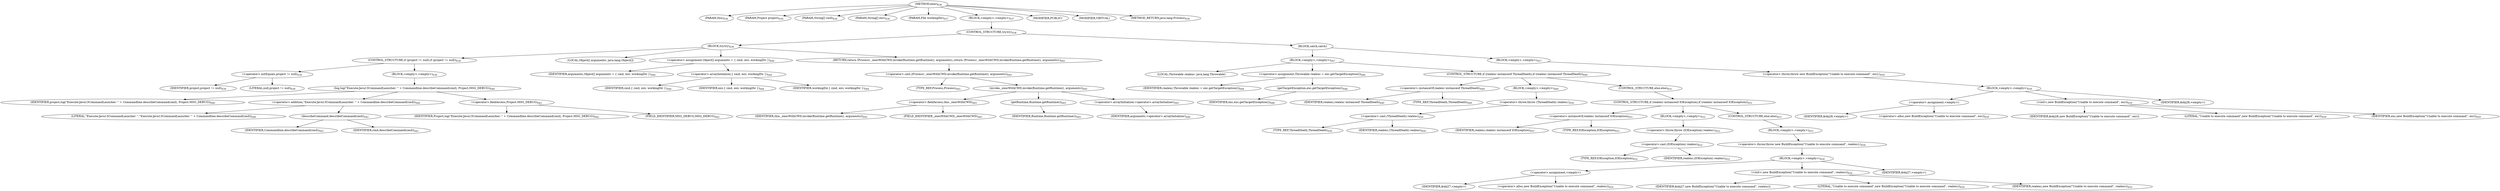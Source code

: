digraph "exec" {  
"1252" [label = <(METHOD,exec)<SUB>636</SUB>> ]
"1253" [label = <(PARAM,this)<SUB>636</SUB>> ]
"1254" [label = <(PARAM,Project project)<SUB>636</SUB>> ]
"1255" [label = <(PARAM,String[] cmd)<SUB>636</SUB>> ]
"1256" [label = <(PARAM,String[] env)<SUB>636</SUB>> ]
"1257" [label = <(PARAM,File workingDir)<SUB>637</SUB>> ]
"1258" [label = <(BLOCK,&lt;empty&gt;,&lt;empty&gt;)<SUB>637</SUB>> ]
"1259" [label = <(CONTROL_STRUCTURE,try,try)<SUB>638</SUB>> ]
"1260" [label = <(BLOCK,try,try)<SUB>638</SUB>> ]
"1261" [label = <(CONTROL_STRUCTURE,if (project != null),if (project != null))<SUB>639</SUB>> ]
"1262" [label = <(&lt;operator&gt;.notEquals,project != null)<SUB>639</SUB>> ]
"1263" [label = <(IDENTIFIER,project,project != null)<SUB>639</SUB>> ]
"1264" [label = <(LITERAL,null,project != null)<SUB>639</SUB>> ]
"1265" [label = <(BLOCK,&lt;empty&gt;,&lt;empty&gt;)<SUB>639</SUB>> ]
"1266" [label = <(log,log(&quot;Execute:Java13CommandLauncher: &quot; + Commandline.describeCommand(cmd), Project.MSG_DEBUG))<SUB>640</SUB>> ]
"1267" [label = <(IDENTIFIER,project,log(&quot;Execute:Java13CommandLauncher: &quot; + Commandline.describeCommand(cmd), Project.MSG_DEBUG))<SUB>640</SUB>> ]
"1268" [label = <(&lt;operator&gt;.addition,&quot;Execute:Java13CommandLauncher: &quot; + Commandline.describeCommand(cmd))<SUB>640</SUB>> ]
"1269" [label = <(LITERAL,&quot;Execute:Java13CommandLauncher: &quot;,&quot;Execute:Java13CommandLauncher: &quot; + Commandline.describeCommand(cmd))<SUB>640</SUB>> ]
"1270" [label = <(describeCommand,describeCommand(cmd))<SUB>641</SUB>> ]
"1271" [label = <(IDENTIFIER,Commandline,describeCommand(cmd))<SUB>641</SUB>> ]
"1272" [label = <(IDENTIFIER,cmd,describeCommand(cmd))<SUB>641</SUB>> ]
"1273" [label = <(&lt;operator&gt;.fieldAccess,Project.MSG_DEBUG)<SUB>642</SUB>> ]
"1274" [label = <(IDENTIFIER,Project,log(&quot;Execute:Java13CommandLauncher: &quot; + Commandline.describeCommand(cmd), Project.MSG_DEBUG))<SUB>642</SUB>> ]
"1275" [label = <(FIELD_IDENTIFIER,MSG_DEBUG,MSG_DEBUG)<SUB>642</SUB>> ]
"1276" [label = <(LOCAL,Object[] arguments: java.lang.Object[])> ]
"1277" [label = <(&lt;operator&gt;.assignment,Object[] arguments = { cmd, env, workingDir })<SUB>644</SUB>> ]
"1278" [label = <(IDENTIFIER,arguments,Object[] arguments = { cmd, env, workingDir })<SUB>644</SUB>> ]
"1279" [label = <(&lt;operator&gt;.arrayInitializer,{ cmd, env, workingDir })<SUB>644</SUB>> ]
"1280" [label = <(IDENTIFIER,cmd,{ cmd, env, workingDir })<SUB>644</SUB>> ]
"1281" [label = <(IDENTIFIER,env,{ cmd, env, workingDir })<SUB>644</SUB>> ]
"1282" [label = <(IDENTIFIER,workingDir,{ cmd, env, workingDir })<SUB>644</SUB>> ]
"1283" [label = <(RETURN,return (Process) _execWithCWD.invoke(Runtime.getRuntime(), arguments);,return (Process) _execWithCWD.invoke(Runtime.getRuntime(), arguments);)<SUB>645</SUB>> ]
"1284" [label = <(&lt;operator&gt;.cast,(Process) _execWithCWD.invoke(Runtime.getRuntime(), arguments))<SUB>645</SUB>> ]
"1285" [label = <(TYPE_REF,Process,Process)<SUB>645</SUB>> ]
"1286" [label = <(invoke,_execWithCWD.invoke(Runtime.getRuntime(), arguments))<SUB>645</SUB>> ]
"1287" [label = <(&lt;operator&gt;.fieldAccess,this._execWithCWD)<SUB>645</SUB>> ]
"1288" [label = <(IDENTIFIER,this,_execWithCWD.invoke(Runtime.getRuntime(), arguments))<SUB>645</SUB>> ]
"1289" [label = <(FIELD_IDENTIFIER,_execWithCWD,_execWithCWD)<SUB>645</SUB>> ]
"1290" [label = <(getRuntime,Runtime.getRuntime())<SUB>645</SUB>> ]
"1291" [label = <(IDENTIFIER,Runtime,Runtime.getRuntime())<SUB>645</SUB>> ]
"1292" [label = <(&lt;operator&gt;.arrayInitializer,&lt;operator&gt;.arrayInitializer)<SUB>645</SUB>> ]
"1293" [label = <(IDENTIFIER,arguments,&lt;operator&gt;.arrayInitializer)<SUB>646</SUB>> ]
"1294" [label = <(BLOCK,catch,catch)> ]
"1295" [label = <(BLOCK,&lt;empty&gt;,&lt;empty&gt;)<SUB>647</SUB>> ]
"1296" [label = <(LOCAL,Throwable realexc: java.lang.Throwable)> ]
"1297" [label = <(&lt;operator&gt;.assignment,Throwable realexc = exc.getTargetException())<SUB>648</SUB>> ]
"1298" [label = <(IDENTIFIER,realexc,Throwable realexc = exc.getTargetException())<SUB>648</SUB>> ]
"1299" [label = <(getTargetException,exc.getTargetException())<SUB>648</SUB>> ]
"1300" [label = <(IDENTIFIER,exc,exc.getTargetException())<SUB>648</SUB>> ]
"1301" [label = <(CONTROL_STRUCTURE,if (realexc instanceof ThreadDeath),if (realexc instanceof ThreadDeath))<SUB>649</SUB>> ]
"1302" [label = <(&lt;operator&gt;.instanceOf,realexc instanceof ThreadDeath)<SUB>649</SUB>> ]
"1303" [label = <(IDENTIFIER,realexc,realexc instanceof ThreadDeath)<SUB>649</SUB>> ]
"1304" [label = <(TYPE_REF,ThreadDeath,ThreadDeath)<SUB>649</SUB>> ]
"1305" [label = <(BLOCK,&lt;empty&gt;,&lt;empty&gt;)<SUB>649</SUB>> ]
"1306" [label = <(&lt;operator&gt;.throw,throw (ThreadDeath) realexc;)<SUB>650</SUB>> ]
"1307" [label = <(&lt;operator&gt;.cast,(ThreadDeath) realexc)<SUB>650</SUB>> ]
"1308" [label = <(TYPE_REF,ThreadDeath,ThreadDeath)<SUB>650</SUB>> ]
"1309" [label = <(IDENTIFIER,realexc,(ThreadDeath) realexc)<SUB>650</SUB>> ]
"1310" [label = <(CONTROL_STRUCTURE,else,else)<SUB>651</SUB>> ]
"1311" [label = <(CONTROL_STRUCTURE,if (realexc instanceof IOException),if (realexc instanceof IOException))<SUB>651</SUB>> ]
"1312" [label = <(&lt;operator&gt;.instanceOf,realexc instanceof IOException)<SUB>651</SUB>> ]
"1313" [label = <(IDENTIFIER,realexc,realexc instanceof IOException)<SUB>651</SUB>> ]
"1314" [label = <(TYPE_REF,IOException,IOException)<SUB>651</SUB>> ]
"1315" [label = <(BLOCK,&lt;empty&gt;,&lt;empty&gt;)<SUB>651</SUB>> ]
"1316" [label = <(&lt;operator&gt;.throw,throw (IOException) realexc;)<SUB>652</SUB>> ]
"1317" [label = <(&lt;operator&gt;.cast,(IOException) realexc)<SUB>652</SUB>> ]
"1318" [label = <(TYPE_REF,IOException,IOException)<SUB>652</SUB>> ]
"1319" [label = <(IDENTIFIER,realexc,(IOException) realexc)<SUB>652</SUB>> ]
"1320" [label = <(CONTROL_STRUCTURE,else,else)<SUB>653</SUB>> ]
"1321" [label = <(BLOCK,&lt;empty&gt;,&lt;empty&gt;)<SUB>653</SUB>> ]
"1322" [label = <(&lt;operator&gt;.throw,throw new BuildException(&quot;Unable to execute command&quot;, realexc);)<SUB>654</SUB>> ]
"1323" [label = <(BLOCK,&lt;empty&gt;,&lt;empty&gt;)<SUB>654</SUB>> ]
"1324" [label = <(&lt;operator&gt;.assignment,&lt;empty&gt;)> ]
"1325" [label = <(IDENTIFIER,$obj27,&lt;empty&gt;)> ]
"1326" [label = <(&lt;operator&gt;.alloc,new BuildException(&quot;Unable to execute command&quot;, realexc))<SUB>654</SUB>> ]
"1327" [label = <(&lt;init&gt;,new BuildException(&quot;Unable to execute command&quot;, realexc))<SUB>654</SUB>> ]
"1328" [label = <(IDENTIFIER,$obj27,new BuildException(&quot;Unable to execute command&quot;, realexc))> ]
"1329" [label = <(LITERAL,&quot;Unable to execute command&quot;,new BuildException(&quot;Unable to execute command&quot;, realexc))<SUB>654</SUB>> ]
"1330" [label = <(IDENTIFIER,realexc,new BuildException(&quot;Unable to execute command&quot;, realexc))<SUB>655</SUB>> ]
"1331" [label = <(IDENTIFIER,$obj27,&lt;empty&gt;)> ]
"1332" [label = <(BLOCK,&lt;empty&gt;,&lt;empty&gt;)<SUB>657</SUB>> ]
"1333" [label = <(&lt;operator&gt;.throw,throw new BuildException(&quot;Unable to execute command&quot;, exc);)<SUB>659</SUB>> ]
"1334" [label = <(BLOCK,&lt;empty&gt;,&lt;empty&gt;)<SUB>659</SUB>> ]
"1335" [label = <(&lt;operator&gt;.assignment,&lt;empty&gt;)> ]
"1336" [label = <(IDENTIFIER,$obj28,&lt;empty&gt;)> ]
"1337" [label = <(&lt;operator&gt;.alloc,new BuildException(&quot;Unable to execute command&quot;, exc))<SUB>659</SUB>> ]
"1338" [label = <(&lt;init&gt;,new BuildException(&quot;Unable to execute command&quot;, exc))<SUB>659</SUB>> ]
"1339" [label = <(IDENTIFIER,$obj28,new BuildException(&quot;Unable to execute command&quot;, exc))> ]
"1340" [label = <(LITERAL,&quot;Unable to execute command&quot;,new BuildException(&quot;Unable to execute command&quot;, exc))<SUB>659</SUB>> ]
"1341" [label = <(IDENTIFIER,exc,new BuildException(&quot;Unable to execute command&quot;, exc))<SUB>659</SUB>> ]
"1342" [label = <(IDENTIFIER,$obj28,&lt;empty&gt;)> ]
"1343" [label = <(MODIFIER,PUBLIC)> ]
"1344" [label = <(MODIFIER,VIRTUAL)> ]
"1345" [label = <(METHOD_RETURN,java.lang.Process)<SUB>636</SUB>> ]
  "1252" -> "1253" 
  "1252" -> "1254" 
  "1252" -> "1255" 
  "1252" -> "1256" 
  "1252" -> "1257" 
  "1252" -> "1258" 
  "1252" -> "1343" 
  "1252" -> "1344" 
  "1252" -> "1345" 
  "1258" -> "1259" 
  "1259" -> "1260" 
  "1259" -> "1294" 
  "1260" -> "1261" 
  "1260" -> "1276" 
  "1260" -> "1277" 
  "1260" -> "1283" 
  "1261" -> "1262" 
  "1261" -> "1265" 
  "1262" -> "1263" 
  "1262" -> "1264" 
  "1265" -> "1266" 
  "1266" -> "1267" 
  "1266" -> "1268" 
  "1266" -> "1273" 
  "1268" -> "1269" 
  "1268" -> "1270" 
  "1270" -> "1271" 
  "1270" -> "1272" 
  "1273" -> "1274" 
  "1273" -> "1275" 
  "1277" -> "1278" 
  "1277" -> "1279" 
  "1279" -> "1280" 
  "1279" -> "1281" 
  "1279" -> "1282" 
  "1283" -> "1284" 
  "1284" -> "1285" 
  "1284" -> "1286" 
  "1286" -> "1287" 
  "1286" -> "1290" 
  "1286" -> "1292" 
  "1287" -> "1288" 
  "1287" -> "1289" 
  "1290" -> "1291" 
  "1292" -> "1293" 
  "1294" -> "1295" 
  "1294" -> "1332" 
  "1295" -> "1296" 
  "1295" -> "1297" 
  "1295" -> "1301" 
  "1297" -> "1298" 
  "1297" -> "1299" 
  "1299" -> "1300" 
  "1301" -> "1302" 
  "1301" -> "1305" 
  "1301" -> "1310" 
  "1302" -> "1303" 
  "1302" -> "1304" 
  "1305" -> "1306" 
  "1306" -> "1307" 
  "1307" -> "1308" 
  "1307" -> "1309" 
  "1310" -> "1311" 
  "1311" -> "1312" 
  "1311" -> "1315" 
  "1311" -> "1320" 
  "1312" -> "1313" 
  "1312" -> "1314" 
  "1315" -> "1316" 
  "1316" -> "1317" 
  "1317" -> "1318" 
  "1317" -> "1319" 
  "1320" -> "1321" 
  "1321" -> "1322" 
  "1322" -> "1323" 
  "1323" -> "1324" 
  "1323" -> "1327" 
  "1323" -> "1331" 
  "1324" -> "1325" 
  "1324" -> "1326" 
  "1327" -> "1328" 
  "1327" -> "1329" 
  "1327" -> "1330" 
  "1332" -> "1333" 
  "1333" -> "1334" 
  "1334" -> "1335" 
  "1334" -> "1338" 
  "1334" -> "1342" 
  "1335" -> "1336" 
  "1335" -> "1337" 
  "1338" -> "1339" 
  "1338" -> "1340" 
  "1338" -> "1341" 
}
